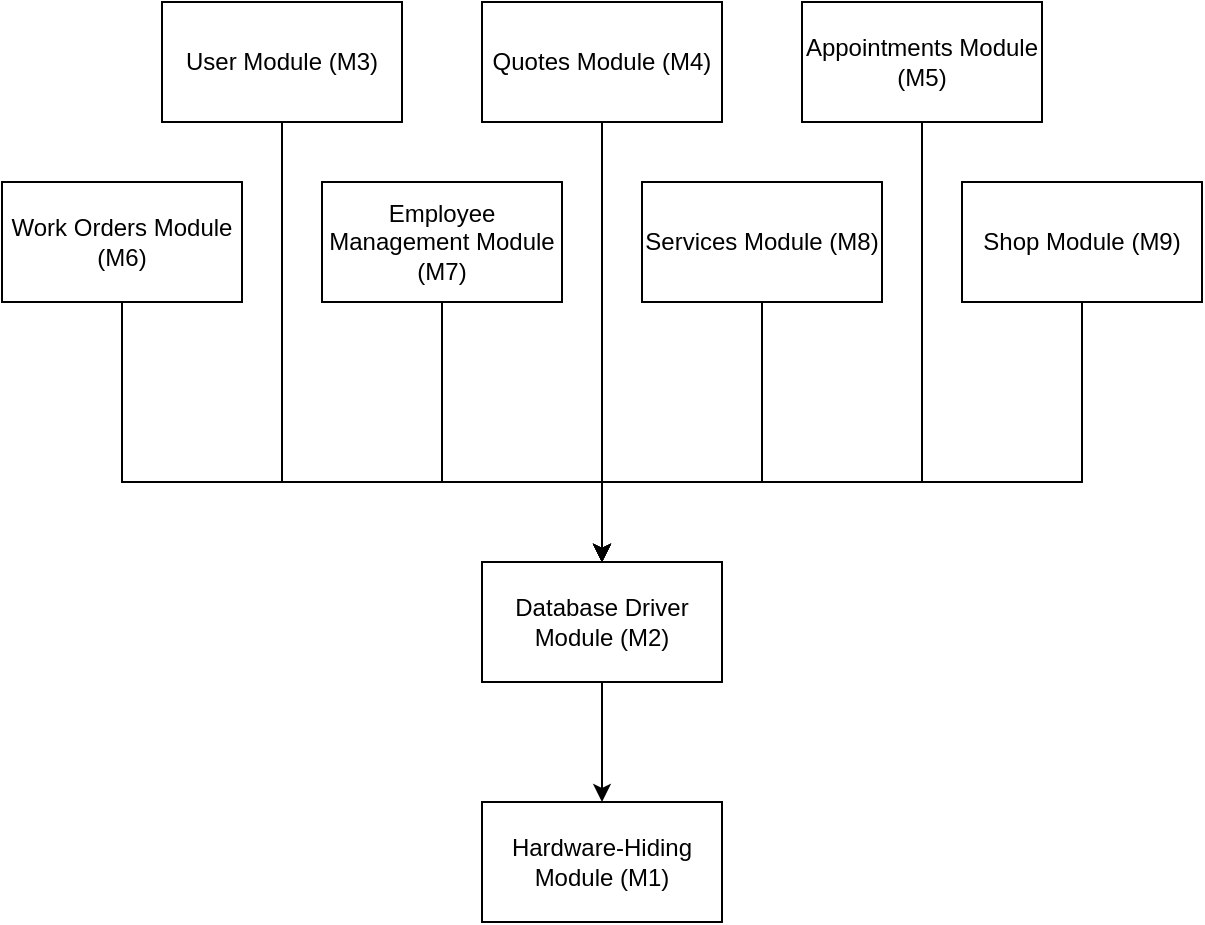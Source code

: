 <mxfile version="20.7.4" type="device"><diagram id="w8IVRyy-E9LybgdOoM14" name="Page-1"><mxGraphModel dx="1013" dy="699" grid="1" gridSize="10" guides="1" tooltips="1" connect="1" arrows="1" fold="1" page="1" pageScale="1" pageWidth="850" pageHeight="1100" math="0" shadow="0"><root><mxCell id="0"/><mxCell id="1" parent="0"/><mxCell id="UYsnBrWvkPZH56l9OBqr-20" style="edgeStyle=orthogonalEdgeStyle;rounded=0;orthogonalLoop=1;jettySize=auto;html=1;exitX=0.5;exitY=1;exitDx=0;exitDy=0;entryX=0.5;entryY=0;entryDx=0;entryDy=0;" parent="1" source="UYsnBrWvkPZH56l9OBqr-1" target="UYsnBrWvkPZH56l9OBqr-19" edge="1"><mxGeometry relative="1" as="geometry"/></mxCell><mxCell id="UYsnBrWvkPZH56l9OBqr-1" value="Database Driver Module (M2)" style="rounded=0;whiteSpace=wrap;html=1;" parent="1" vertex="1"><mxGeometry x="320" y="680" width="120" height="60" as="geometry"/></mxCell><mxCell id="UYsnBrWvkPZH56l9OBqr-12" style="edgeStyle=orthogonalEdgeStyle;rounded=0;orthogonalLoop=1;jettySize=auto;html=1;exitX=0.5;exitY=1;exitDx=0;exitDy=0;entryX=0.5;entryY=0;entryDx=0;entryDy=0;" parent="1" source="UYsnBrWvkPZH56l9OBqr-2" target="UYsnBrWvkPZH56l9OBqr-1" edge="1"><mxGeometry relative="1" as="geometry"><Array as="points"><mxPoint x="220" y="640"/><mxPoint x="380" y="640"/></Array></mxGeometry></mxCell><mxCell id="UYsnBrWvkPZH56l9OBqr-2" value="User Module (M3)" style="rounded=0;whiteSpace=wrap;html=1;" parent="1" vertex="1"><mxGeometry x="160" y="400" width="120" height="60" as="geometry"/></mxCell><mxCell id="UYsnBrWvkPZH56l9OBqr-14" style="edgeStyle=orthogonalEdgeStyle;rounded=0;orthogonalLoop=1;jettySize=auto;html=1;exitX=0.5;exitY=1;exitDx=0;exitDy=0;entryX=0.5;entryY=0;entryDx=0;entryDy=0;" parent="1" source="UYsnBrWvkPZH56l9OBqr-3" target="UYsnBrWvkPZH56l9OBqr-1" edge="1"><mxGeometry relative="1" as="geometry"/></mxCell><mxCell id="UYsnBrWvkPZH56l9OBqr-3" value="Quotes Module (M4)" style="rounded=0;whiteSpace=wrap;html=1;" parent="1" vertex="1"><mxGeometry x="320" y="400" width="120" height="60" as="geometry"/></mxCell><mxCell id="UYsnBrWvkPZH56l9OBqr-16" style="edgeStyle=orthogonalEdgeStyle;rounded=0;orthogonalLoop=1;jettySize=auto;html=1;exitX=0.5;exitY=1;exitDx=0;exitDy=0;entryX=0.5;entryY=0;entryDx=0;entryDy=0;" parent="1" source="UYsnBrWvkPZH56l9OBqr-4" target="UYsnBrWvkPZH56l9OBqr-1" edge="1"><mxGeometry relative="1" as="geometry"><Array as="points"><mxPoint x="540" y="640"/><mxPoint x="380" y="640"/></Array></mxGeometry></mxCell><mxCell id="UYsnBrWvkPZH56l9OBqr-4" value="Appointments Module (M5)" style="rounded=0;whiteSpace=wrap;html=1;" parent="1" vertex="1"><mxGeometry x="480" y="400" width="120" height="60" as="geometry"/></mxCell><mxCell id="UYsnBrWvkPZH56l9OBqr-18" style="edgeStyle=orthogonalEdgeStyle;rounded=0;orthogonalLoop=1;jettySize=auto;html=1;exitX=0.5;exitY=1;exitDx=0;exitDy=0;entryX=0.5;entryY=0;entryDx=0;entryDy=0;" parent="1" source="UYsnBrWvkPZH56l9OBqr-5" target="UYsnBrWvkPZH56l9OBqr-1" edge="1"><mxGeometry relative="1" as="geometry"><Array as="points"><mxPoint x="620" y="640"/><mxPoint x="380" y="640"/></Array></mxGeometry></mxCell><mxCell id="UYsnBrWvkPZH56l9OBqr-5" value="Shop Module (M9)" style="rounded=0;whiteSpace=wrap;html=1;" parent="1" vertex="1"><mxGeometry x="560" y="490" width="120" height="60" as="geometry"/></mxCell><mxCell id="UYsnBrWvkPZH56l9OBqr-10" style="edgeStyle=orthogonalEdgeStyle;rounded=0;orthogonalLoop=1;jettySize=auto;html=1;exitX=0.5;exitY=1;exitDx=0;exitDy=0;entryX=0.5;entryY=0;entryDx=0;entryDy=0;" parent="1" source="UYsnBrWvkPZH56l9OBqr-6" target="UYsnBrWvkPZH56l9OBqr-1" edge="1"><mxGeometry relative="1" as="geometry"><Array as="points"><mxPoint x="140" y="640"/><mxPoint x="380" y="640"/></Array></mxGeometry></mxCell><mxCell id="UYsnBrWvkPZH56l9OBqr-6" value="Work Orders Module (M6)" style="rounded=0;whiteSpace=wrap;html=1;" parent="1" vertex="1"><mxGeometry x="80" y="490" width="120" height="60" as="geometry"/></mxCell><mxCell id="UYsnBrWvkPZH56l9OBqr-13" style="edgeStyle=orthogonalEdgeStyle;rounded=0;orthogonalLoop=1;jettySize=auto;html=1;exitX=0.5;exitY=1;exitDx=0;exitDy=0;entryX=0.5;entryY=0;entryDx=0;entryDy=0;" parent="1" source="UYsnBrWvkPZH56l9OBqr-7" target="UYsnBrWvkPZH56l9OBqr-1" edge="1"><mxGeometry relative="1" as="geometry"><Array as="points"><mxPoint x="300" y="640"/><mxPoint x="380" y="640"/></Array></mxGeometry></mxCell><mxCell id="UYsnBrWvkPZH56l9OBqr-7" value="Employee Management Module (M7)" style="rounded=0;whiteSpace=wrap;html=1;" parent="1" vertex="1"><mxGeometry x="240" y="490" width="120" height="60" as="geometry"/></mxCell><mxCell id="UYsnBrWvkPZH56l9OBqr-15" style="edgeStyle=orthogonalEdgeStyle;rounded=0;orthogonalLoop=1;jettySize=auto;html=1;exitX=0.5;exitY=1;exitDx=0;exitDy=0;entryX=0.5;entryY=0;entryDx=0;entryDy=0;" parent="1" source="UYsnBrWvkPZH56l9OBqr-8" target="UYsnBrWvkPZH56l9OBqr-1" edge="1"><mxGeometry relative="1" as="geometry"><Array as="points"><mxPoint x="460" y="640"/><mxPoint x="380" y="640"/></Array></mxGeometry></mxCell><mxCell id="UYsnBrWvkPZH56l9OBqr-8" value="Services Module (M8)" style="rounded=0;whiteSpace=wrap;html=1;" parent="1" vertex="1"><mxGeometry x="400" y="490" width="120" height="60" as="geometry"/></mxCell><mxCell id="UYsnBrWvkPZH56l9OBqr-19" value="Hardware-Hiding Module (M1)" style="rounded=0;whiteSpace=wrap;html=1;" parent="1" vertex="1"><mxGeometry x="320" y="800" width="120" height="60" as="geometry"/></mxCell></root></mxGraphModel></diagram></mxfile>